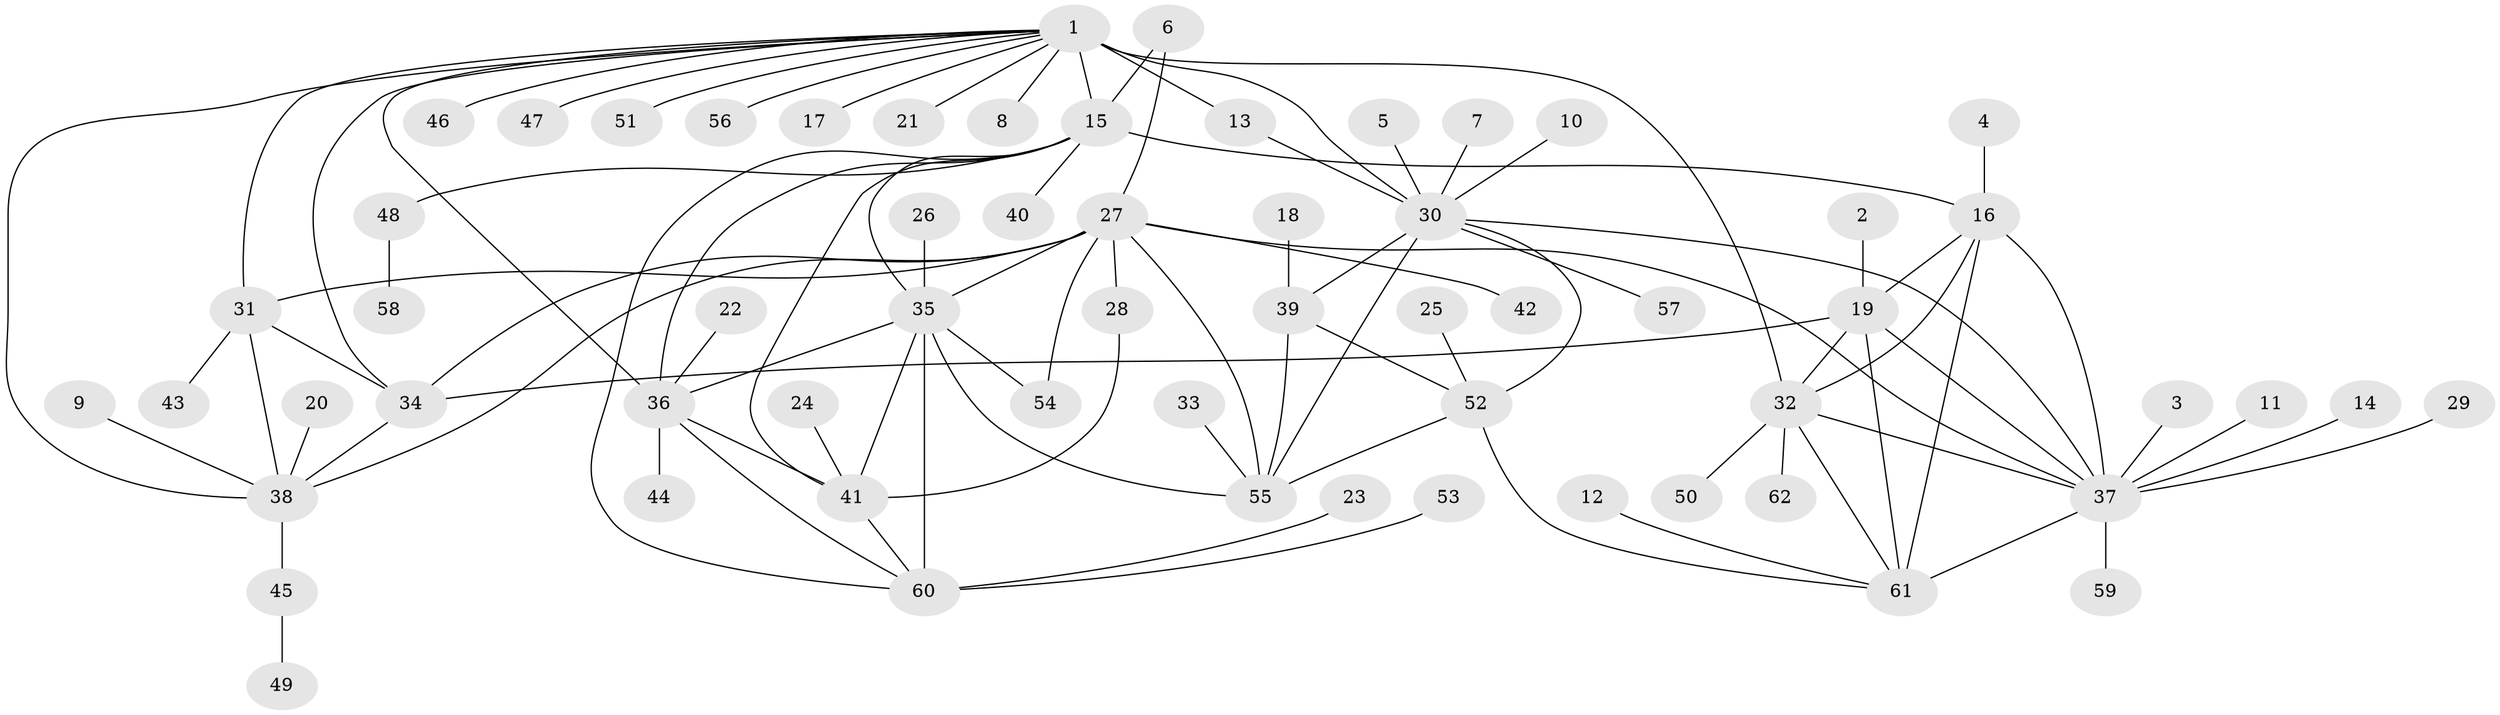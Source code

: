 // original degree distribution, {5: 0.008130081300813009, 10: 0.032520325203252036, 9: 0.07317073170731707, 6: 0.04065040650406504, 12: 0.008130081300813009, 8: 0.056910569105691054, 7: 0.016260162601626018, 13: 0.008130081300813009, 2: 0.21951219512195122, 1: 0.5040650406504065, 3: 0.024390243902439025, 4: 0.008130081300813009}
// Generated by graph-tools (version 1.1) at 2025/50/03/09/25 03:50:35]
// undirected, 62 vertices, 94 edges
graph export_dot {
graph [start="1"]
  node [color=gray90,style=filled];
  1;
  2;
  3;
  4;
  5;
  6;
  7;
  8;
  9;
  10;
  11;
  12;
  13;
  14;
  15;
  16;
  17;
  18;
  19;
  20;
  21;
  22;
  23;
  24;
  25;
  26;
  27;
  28;
  29;
  30;
  31;
  32;
  33;
  34;
  35;
  36;
  37;
  38;
  39;
  40;
  41;
  42;
  43;
  44;
  45;
  46;
  47;
  48;
  49;
  50;
  51;
  52;
  53;
  54;
  55;
  56;
  57;
  58;
  59;
  60;
  61;
  62;
  1 -- 8 [weight=1.0];
  1 -- 13 [weight=1.0];
  1 -- 15 [weight=8.0];
  1 -- 17 [weight=1.0];
  1 -- 21 [weight=1.0];
  1 -- 30 [weight=2.0];
  1 -- 31 [weight=1.0];
  1 -- 32 [weight=1.0];
  1 -- 34 [weight=1.0];
  1 -- 36 [weight=1.0];
  1 -- 38 [weight=1.0];
  1 -- 46 [weight=1.0];
  1 -- 47 [weight=1.0];
  1 -- 51 [weight=1.0];
  1 -- 56 [weight=1.0];
  2 -- 19 [weight=1.0];
  3 -- 37 [weight=1.0];
  4 -- 16 [weight=1.0];
  5 -- 30 [weight=1.0];
  6 -- 15 [weight=1.0];
  6 -- 27 [weight=1.0];
  7 -- 30 [weight=1.0];
  9 -- 38 [weight=1.0];
  10 -- 30 [weight=1.0];
  11 -- 37 [weight=1.0];
  12 -- 61 [weight=1.0];
  13 -- 30 [weight=1.0];
  14 -- 37 [weight=1.0];
  15 -- 16 [weight=2.0];
  15 -- 35 [weight=2.0];
  15 -- 36 [weight=1.0];
  15 -- 40 [weight=1.0];
  15 -- 41 [weight=1.0];
  15 -- 48 [weight=1.0];
  15 -- 60 [weight=1.0];
  16 -- 19 [weight=2.0];
  16 -- 32 [weight=2.0];
  16 -- 37 [weight=2.0];
  16 -- 61 [weight=2.0];
  18 -- 39 [weight=1.0];
  19 -- 32 [weight=1.0];
  19 -- 34 [weight=1.0];
  19 -- 37 [weight=1.0];
  19 -- 61 [weight=1.0];
  20 -- 38 [weight=1.0];
  22 -- 36 [weight=1.0];
  23 -- 60 [weight=1.0];
  24 -- 41 [weight=1.0];
  25 -- 52 [weight=1.0];
  26 -- 35 [weight=1.0];
  27 -- 28 [weight=1.0];
  27 -- 31 [weight=4.0];
  27 -- 34 [weight=2.0];
  27 -- 35 [weight=2.0];
  27 -- 37 [weight=1.0];
  27 -- 38 [weight=2.0];
  27 -- 42 [weight=1.0];
  27 -- 54 [weight=1.0];
  27 -- 55 [weight=1.0];
  28 -- 41 [weight=1.0];
  29 -- 37 [weight=1.0];
  30 -- 37 [weight=1.0];
  30 -- 39 [weight=2.0];
  30 -- 52 [weight=4.0];
  30 -- 55 [weight=2.0];
  30 -- 57 [weight=1.0];
  31 -- 34 [weight=2.0];
  31 -- 38 [weight=2.0];
  31 -- 43 [weight=1.0];
  32 -- 37 [weight=1.0];
  32 -- 50 [weight=1.0];
  32 -- 61 [weight=1.0];
  32 -- 62 [weight=1.0];
  33 -- 55 [weight=1.0];
  34 -- 38 [weight=1.0];
  35 -- 36 [weight=2.0];
  35 -- 41 [weight=2.0];
  35 -- 54 [weight=1.0];
  35 -- 55 [weight=1.0];
  35 -- 60 [weight=2.0];
  36 -- 41 [weight=1.0];
  36 -- 44 [weight=1.0];
  36 -- 60 [weight=1.0];
  37 -- 59 [weight=1.0];
  37 -- 61 [weight=1.0];
  38 -- 45 [weight=1.0];
  39 -- 52 [weight=2.0];
  39 -- 55 [weight=1.0];
  41 -- 60 [weight=1.0];
  45 -- 49 [weight=1.0];
  48 -- 58 [weight=1.0];
  52 -- 55 [weight=2.0];
  52 -- 61 [weight=1.0];
  53 -- 60 [weight=1.0];
}
